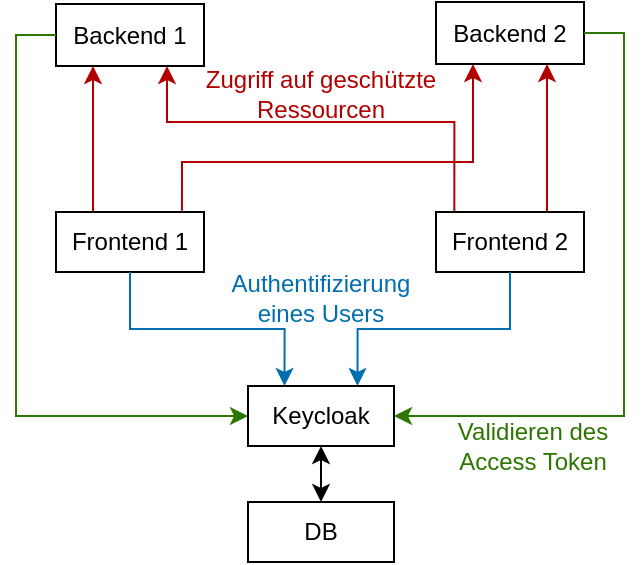 <mxfile version="14.0.4" type="device"><diagram id="RhgXpqIiVIDj4mWRJ4eu" name="Page-1"><mxGraphModel dx="825" dy="462" grid="0" gridSize="10" guides="1" tooltips="1" connect="1" arrows="1" fold="1" page="1" pageScale="1" pageWidth="827" pageHeight="1169" math="0" shadow="0"><root><mxCell id="0"/><mxCell id="1" parent="0"/><mxCell id="dwkOO4q_QzTMWvKcjXbR-21" style="edgeStyle=orthogonalEdgeStyle;rounded=0;orthogonalLoop=1;jettySize=auto;html=1;exitX=0.25;exitY=0;exitDx=0;exitDy=0;entryX=0.25;entryY=1;entryDx=0;entryDy=0;startArrow=none;startFill=0;fillColor=#e51400;strokeColor=#B20000;" parent="1" source="dwkOO4q_QzTMWvKcjXbR-1" target="dwkOO4q_QzTMWvKcjXbR-3" edge="1"><mxGeometry relative="1" as="geometry"/></mxCell><mxCell id="dwkOO4q_QzTMWvKcjXbR-24" style="edgeStyle=orthogonalEdgeStyle;rounded=0;orthogonalLoop=1;jettySize=auto;html=1;exitX=0.851;exitY=-0.021;exitDx=0;exitDy=0;entryX=0.25;entryY=1;entryDx=0;entryDy=0;startArrow=none;startFill=0;exitPerimeter=0;fillColor=#e51400;strokeColor=#B20000;" parent="1" source="dwkOO4q_QzTMWvKcjXbR-1" target="dwkOO4q_QzTMWvKcjXbR-10" edge="1"><mxGeometry relative="1" as="geometry"><Array as="points"><mxPoint x="213" y="220"/><mxPoint x="359" y="220"/></Array></mxGeometry></mxCell><mxCell id="dwkOO4q_QzTMWvKcjXbR-1" value="Frontend 1" style="rounded=0;whiteSpace=wrap;html=1;" parent="1" vertex="1"><mxGeometry x="150" y="245" width="74" height="30" as="geometry"/></mxCell><mxCell id="dwkOO4q_QzTMWvKcjXbR-3" value="Backend 1" style="rounded=0;whiteSpace=wrap;html=1;" parent="1" vertex="1"><mxGeometry x="150" y="141" width="74" height="31" as="geometry"/></mxCell><mxCell id="dwkOO4q_QzTMWvKcjXbR-10" value="Backend 2" style="rounded=0;whiteSpace=wrap;html=1;" parent="1" vertex="1"><mxGeometry x="340" y="140" width="74" height="31" as="geometry"/></mxCell><mxCell id="dwkOO4q_QzTMWvKcjXbR-22" style="edgeStyle=orthogonalEdgeStyle;rounded=0;orthogonalLoop=1;jettySize=auto;html=1;exitX=0.75;exitY=0;exitDx=0;exitDy=0;entryX=0.75;entryY=1;entryDx=0;entryDy=0;startArrow=none;startFill=0;fillColor=#e51400;strokeColor=#B20000;" parent="1" source="dwkOO4q_QzTMWvKcjXbR-11" target="dwkOO4q_QzTMWvKcjXbR-10" edge="1"><mxGeometry relative="1" as="geometry"/></mxCell><mxCell id="dwkOO4q_QzTMWvKcjXbR-23" style="edgeStyle=orthogonalEdgeStyle;rounded=0;orthogonalLoop=1;jettySize=auto;html=1;exitX=0.124;exitY=0.027;exitDx=0;exitDy=0;entryX=0.75;entryY=1;entryDx=0;entryDy=0;startArrow=none;startFill=0;exitPerimeter=0;fillColor=#e51400;strokeColor=#B20000;" parent="1" source="dwkOO4q_QzTMWvKcjXbR-11" target="dwkOO4q_QzTMWvKcjXbR-3" edge="1"><mxGeometry relative="1" as="geometry"><Array as="points"><mxPoint x="349" y="200"/><mxPoint x="206" y="200"/></Array></mxGeometry></mxCell><mxCell id="dwkOO4q_QzTMWvKcjXbR-11" value="Frontend 2" style="rounded=0;whiteSpace=wrap;html=1;" parent="1" vertex="1"><mxGeometry x="340" y="245" width="74" height="30" as="geometry"/></mxCell><mxCell id="dwkOO4q_QzTMWvKcjXbR-25" style="edgeStyle=orthogonalEdgeStyle;rounded=0;orthogonalLoop=1;jettySize=auto;html=1;entryX=0.5;entryY=0;entryDx=0;entryDy=0;startArrow=classic;startFill=1;" parent="1" source="dwkOO4q_QzTMWvKcjXbR-12" target="dwkOO4q_QzTMWvKcjXbR-13" edge="1"><mxGeometry relative="1" as="geometry"/></mxCell><mxCell id="dwkOO4q_QzTMWvKcjXbR-26" style="edgeStyle=orthogonalEdgeStyle;rounded=0;orthogonalLoop=1;jettySize=auto;html=1;exitX=0.25;exitY=0;exitDx=0;exitDy=0;entryX=0.5;entryY=1;entryDx=0;entryDy=0;startArrow=classic;startFill=1;fillColor=#1ba1e2;strokeColor=#006EAF;endArrow=none;endFill=0;" parent="1" source="dwkOO4q_QzTMWvKcjXbR-12" target="dwkOO4q_QzTMWvKcjXbR-1" edge="1"><mxGeometry relative="1" as="geometry"/></mxCell><mxCell id="dwkOO4q_QzTMWvKcjXbR-27" style="edgeStyle=orthogonalEdgeStyle;rounded=0;orthogonalLoop=1;jettySize=auto;html=1;exitX=0.75;exitY=0;exitDx=0;exitDy=0;entryX=0.5;entryY=1;entryDx=0;entryDy=0;startArrow=classic;startFill=1;fillColor=#1ba1e2;strokeColor=#006EAF;endArrow=none;endFill=0;" parent="1" source="dwkOO4q_QzTMWvKcjXbR-12" target="dwkOO4q_QzTMWvKcjXbR-11" edge="1"><mxGeometry relative="1" as="geometry"/></mxCell><mxCell id="dwkOO4q_QzTMWvKcjXbR-28" style="edgeStyle=orthogonalEdgeStyle;rounded=0;orthogonalLoop=1;jettySize=auto;html=1;exitX=1;exitY=0.5;exitDx=0;exitDy=0;entryX=1;entryY=0.5;entryDx=0;entryDy=0;startArrow=classic;startFill=1;fillColor=#60a917;strokeColor=#2D7600;endArrow=none;endFill=0;" parent="1" source="dwkOO4q_QzTMWvKcjXbR-12" target="dwkOO4q_QzTMWvKcjXbR-10" edge="1"><mxGeometry relative="1" as="geometry"/></mxCell><mxCell id="dwkOO4q_QzTMWvKcjXbR-29" style="edgeStyle=orthogonalEdgeStyle;rounded=0;orthogonalLoop=1;jettySize=auto;html=1;exitX=0;exitY=0.5;exitDx=0;exitDy=0;entryX=0;entryY=0.5;entryDx=0;entryDy=0;startArrow=classic;startFill=1;fillColor=#60a917;strokeColor=#2D7600;endArrow=none;endFill=0;" parent="1" source="dwkOO4q_QzTMWvKcjXbR-12" target="dwkOO4q_QzTMWvKcjXbR-3" edge="1"><mxGeometry relative="1" as="geometry"/></mxCell><mxCell id="dwkOO4q_QzTMWvKcjXbR-12" value="Keycloak" style="rounded=0;whiteSpace=wrap;html=1;" parent="1" vertex="1"><mxGeometry x="246" y="332" width="73" height="30" as="geometry"/></mxCell><mxCell id="dwkOO4q_QzTMWvKcjXbR-13" value="DB" style="rounded=0;whiteSpace=wrap;html=1;" parent="1" vertex="1"><mxGeometry x="246" y="390" width="73" height="30" as="geometry"/></mxCell><mxCell id="dwkOO4q_QzTMWvKcjXbR-30" value="Authentifizierung eines Users" style="text;html=1;strokeColor=none;fillColor=none;align=center;verticalAlign=middle;whiteSpace=wrap;rounded=0;fontColor=#006EAF;" parent="1" vertex="1"><mxGeometry x="234" y="278" width="97" height="20" as="geometry"/></mxCell><mxCell id="dwkOO4q_QzTMWvKcjXbR-31" value="Zugriff auf geschützte Ressourcen" style="text;html=1;strokeColor=none;fillColor=none;align=center;verticalAlign=middle;whiteSpace=wrap;rounded=0;fontColor=#B20000;" parent="1" vertex="1"><mxGeometry x="213" y="176" width="139" height="20" as="geometry"/></mxCell><mxCell id="dwkOO4q_QzTMWvKcjXbR-32" value="Validieren des Access Token" style="text;html=1;strokeColor=none;fillColor=none;align=center;verticalAlign=middle;whiteSpace=wrap;rounded=0;fontColor=#2D7600;" parent="1" vertex="1"><mxGeometry x="340" y="352" width="97" height="20" as="geometry"/></mxCell></root></mxGraphModel></diagram></mxfile>